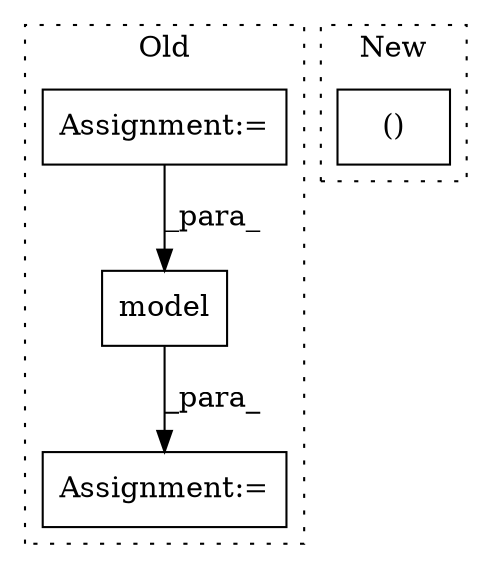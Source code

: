 digraph G {
subgraph cluster0 {
1 [label="model" a="32" s="4193,4215" l="6,1" shape="box"];
3 [label="Assignment:=" a="7" s="4187" l="1" shape="box"];
4 [label="Assignment:=" a="7" s="3781" l="1" shape="box"];
label = "Old";
style="dotted";
}
subgraph cluster1 {
2 [label="()" a="106" s="3975" l="15" shape="box"];
label = "New";
style="dotted";
}
1 -> 3 [label="_para_"];
4 -> 1 [label="_para_"];
}